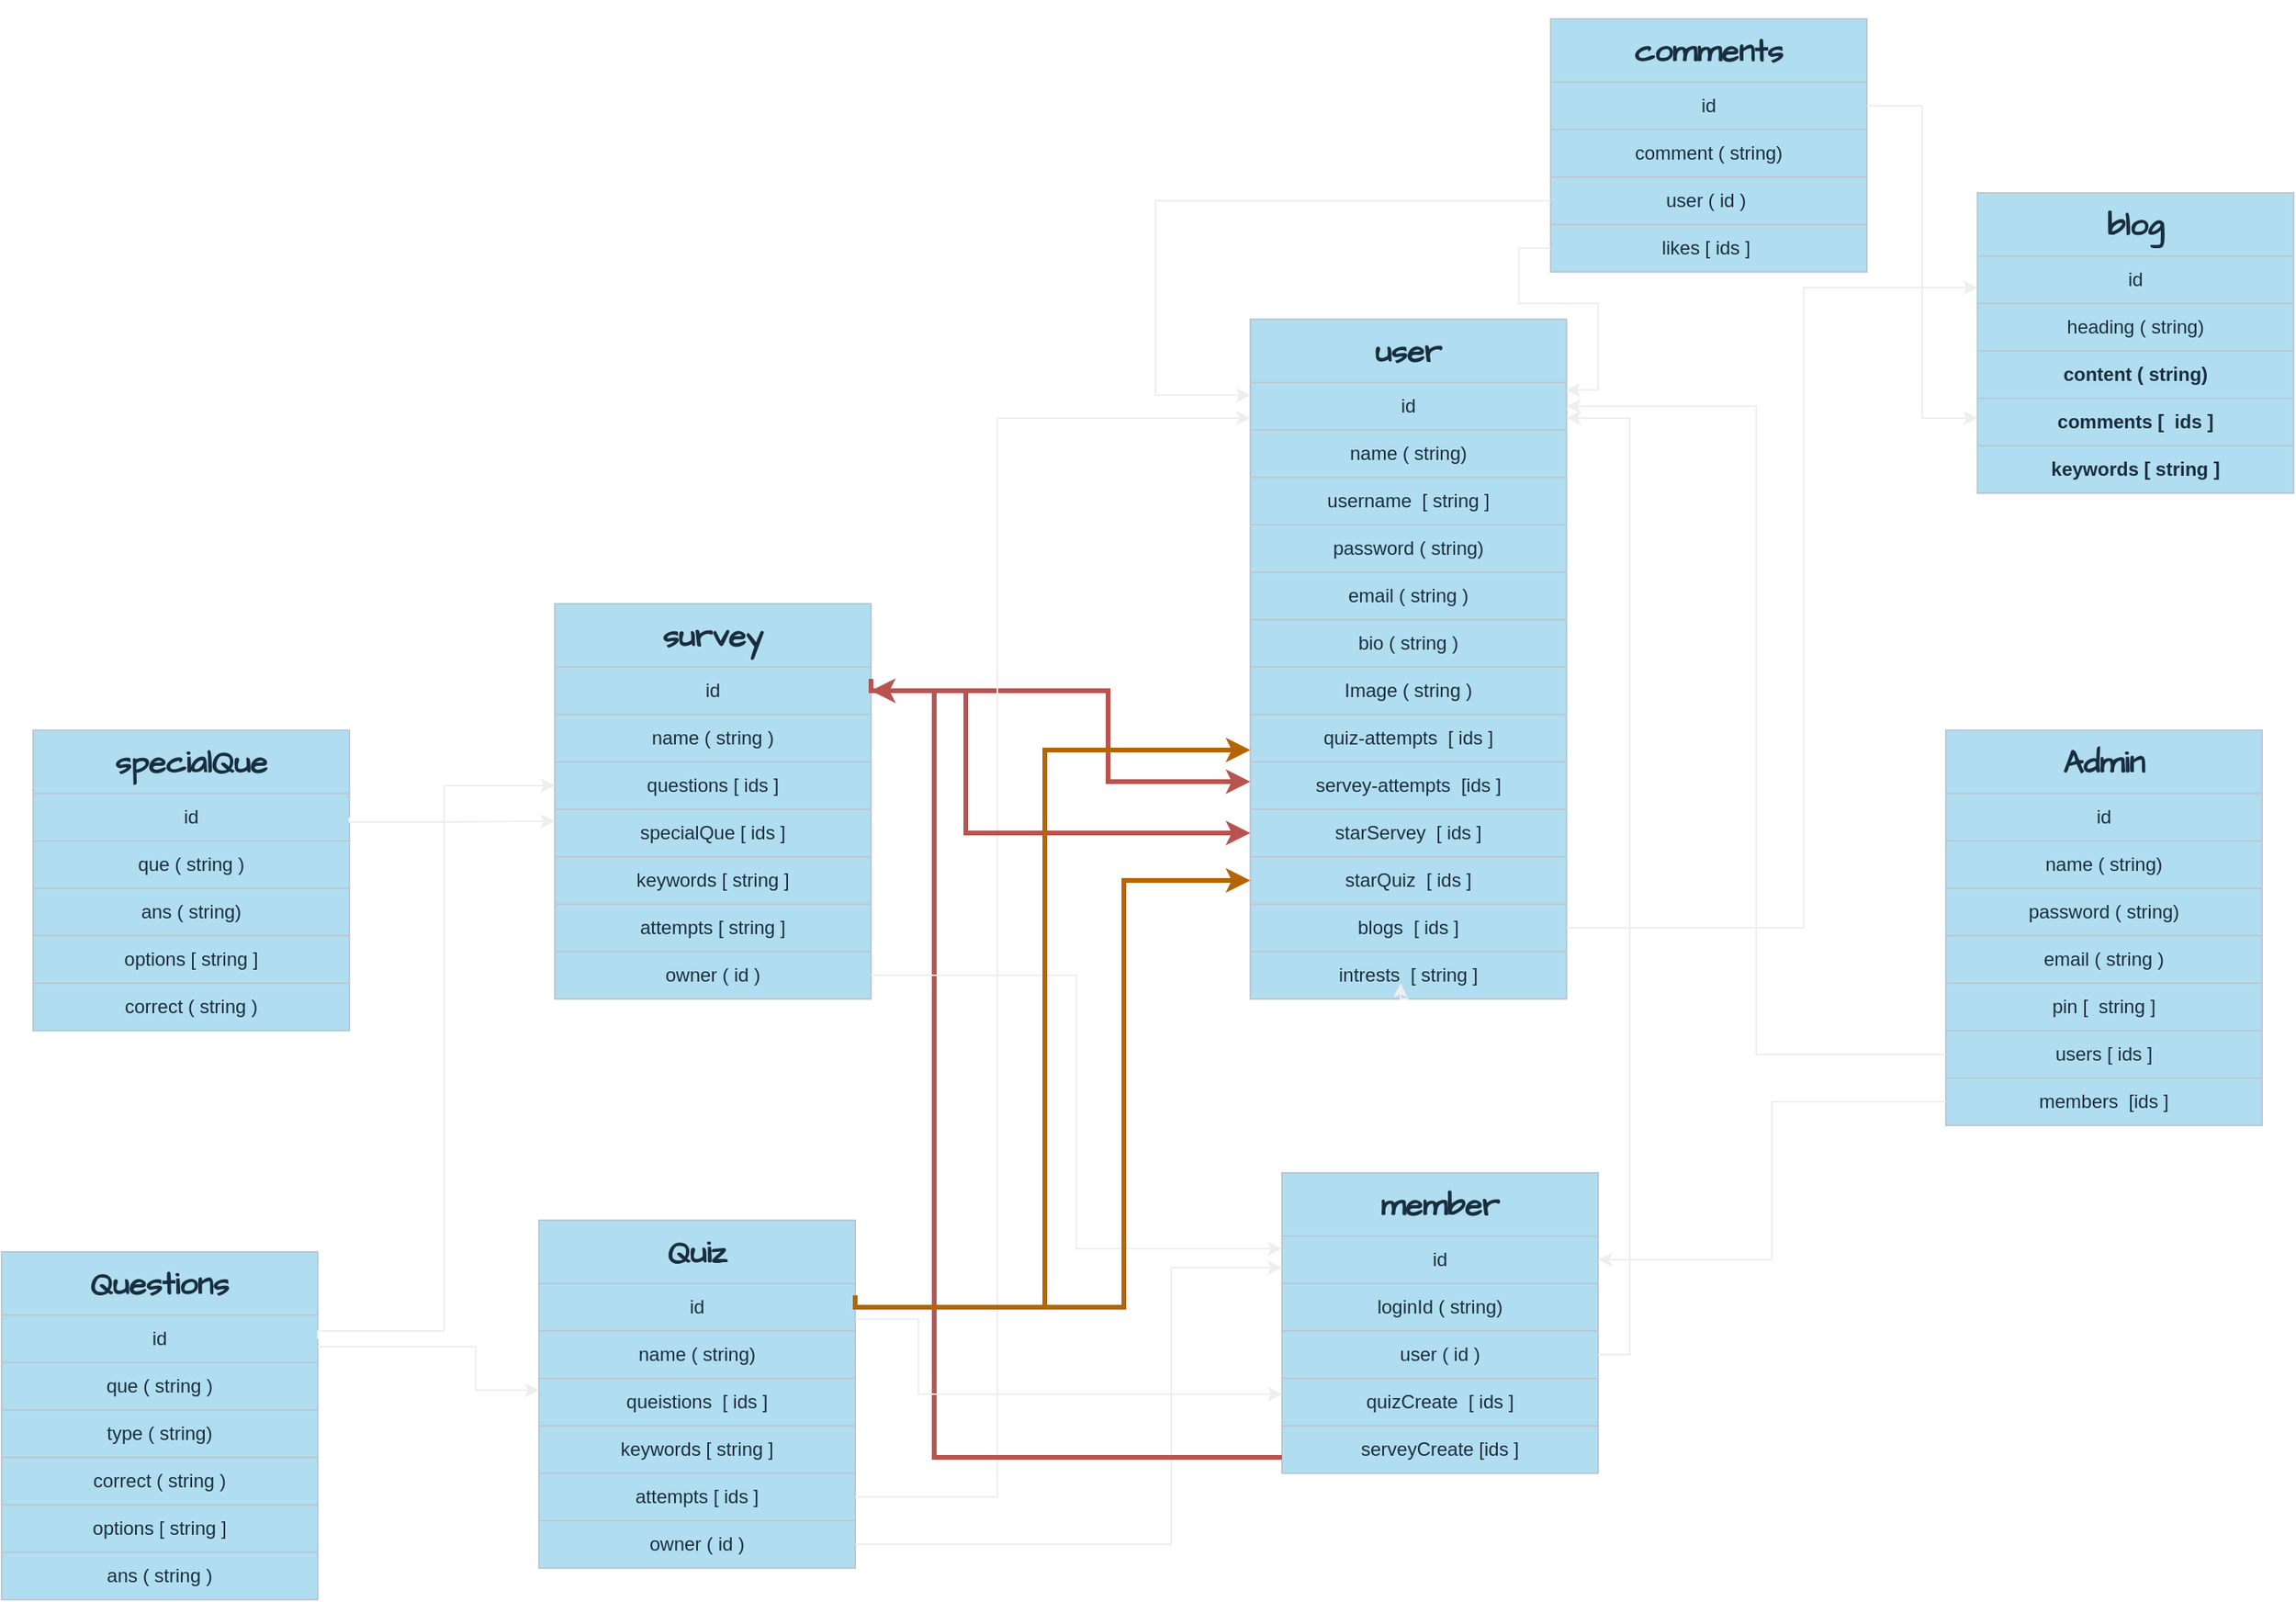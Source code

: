 <mxfile version="22.1.2" type="device">
  <diagram name="Page-1" id="FsPGoLa5j6CkaIurj-D7">
    <mxGraphModel dx="2071" dy="2391" grid="0" gridSize="10" guides="1" tooltips="1" connect="1" arrows="1" fold="1" page="1" pageScale="1" pageWidth="850" pageHeight="1100" background="none" math="0" shadow="0">
      <root>
        <object label="" id="0">
          <mxCell />
        </object>
        <mxCell id="1" parent="0" />
        <mxCell id="v9g8-YcQeXMahOsh9rem-4" value="&lt;p&gt;user&lt;/p&gt;" style="swimlane;whiteSpace=wrap;html=1;hachureGap=4;fontFamily=Architects Daughter;fontSource=https%3A%2F%2Ffonts.googleapis.com%2Fcss%3Ffamily%3DArchitects%2BDaughter;fontSize=20;startSize=40;labelBackgroundColor=none;fillColor=#B1DDF0;strokeColor=#BAC8D3;fontColor=#182E3E;rounded=0;" vertex="1" parent="1">
          <mxGeometry x="1330" y="-540" width="200" height="430" as="geometry" />
        </mxCell>
        <mxCell id="v9g8-YcQeXMahOsh9rem-5" value="name ( string)" style="whiteSpace=wrap;html=1;labelBackgroundColor=none;fillColor=#B1DDF0;strokeColor=#BAC8D3;fontColor=#182E3E;rounded=0;" vertex="1" parent="v9g8-YcQeXMahOsh9rem-4">
          <mxGeometry y="70" width="200" height="30" as="geometry" />
        </mxCell>
        <mxCell id="v9g8-YcQeXMahOsh9rem-6" value="id" style="whiteSpace=wrap;html=1;labelBackgroundColor=none;fillColor=#B1DDF0;strokeColor=#BAC8D3;fontColor=#182E3E;rounded=0;" vertex="1" parent="v9g8-YcQeXMahOsh9rem-4">
          <mxGeometry y="40" width="200" height="30" as="geometry" />
        </mxCell>
        <mxCell id="v9g8-YcQeXMahOsh9rem-8" value="password ( string)" style="whiteSpace=wrap;html=1;labelBackgroundColor=none;fillColor=#B1DDF0;strokeColor=#BAC8D3;fontColor=#182E3E;rounded=0;" vertex="1" parent="v9g8-YcQeXMahOsh9rem-4">
          <mxGeometry y="130" width="200" height="30" as="geometry" />
        </mxCell>
        <mxCell id="v9g8-YcQeXMahOsh9rem-12" value="servey-attempts&amp;nbsp; [ids ]" style="whiteSpace=wrap;html=1;labelBackgroundColor=none;fillColor=#B1DDF0;strokeColor=#BAC8D3;fontColor=#182E3E;rounded=0;" vertex="1" parent="v9g8-YcQeXMahOsh9rem-4">
          <mxGeometry y="280" width="200" height="30" as="geometry" />
        </mxCell>
        <mxCell id="v9g8-YcQeXMahOsh9rem-61" value="username&amp;nbsp; [ string ]" style="whiteSpace=wrap;html=1;labelBackgroundColor=none;fillColor=#B1DDF0;strokeColor=#BAC8D3;fontColor=#182E3E;rounded=0;" vertex="1" parent="v9g8-YcQeXMahOsh9rem-4">
          <mxGeometry y="100" width="200" height="30" as="geometry" />
        </mxCell>
        <mxCell id="v9g8-YcQeXMahOsh9rem-10" value="quiz-attempts&amp;nbsp; [ ids ]" style="whiteSpace=wrap;html=1;labelBackgroundColor=none;fillColor=#B1DDF0;strokeColor=#BAC8D3;fontColor=#182E3E;rounded=0;" vertex="1" parent="v9g8-YcQeXMahOsh9rem-4">
          <mxGeometry y="250" width="200" height="30" as="geometry" />
        </mxCell>
        <mxCell id="v9g8-YcQeXMahOsh9rem-9" value="email ( string )" style="whiteSpace=wrap;html=1;labelBackgroundColor=none;fillColor=#B1DDF0;strokeColor=#BAC8D3;fontColor=#182E3E;rounded=0;" vertex="1" parent="v9g8-YcQeXMahOsh9rem-4">
          <mxGeometry y="160" width="200" height="30" as="geometry" />
        </mxCell>
        <mxCell id="v9g8-YcQeXMahOsh9rem-63" value="intrests&amp;nbsp; [ string ]" style="whiteSpace=wrap;html=1;labelBackgroundColor=none;fillColor=#B1DDF0;strokeColor=#BAC8D3;fontColor=#182E3E;rounded=0;" vertex="1" parent="v9g8-YcQeXMahOsh9rem-4">
          <mxGeometry y="400" width="200" height="30" as="geometry" />
        </mxCell>
        <mxCell id="v9g8-YcQeXMahOsh9rem-64" value="starServey&amp;nbsp; [ ids ]" style="whiteSpace=wrap;html=1;labelBackgroundColor=none;fillColor=#B1DDF0;strokeColor=#BAC8D3;fontColor=#182E3E;rounded=0;" vertex="1" parent="v9g8-YcQeXMahOsh9rem-4">
          <mxGeometry y="310" width="200" height="30" as="geometry" />
        </mxCell>
        <mxCell id="v9g8-YcQeXMahOsh9rem-65" value="starQuiz&amp;nbsp; [ ids ]" style="whiteSpace=wrap;html=1;labelBackgroundColor=none;fillColor=#B1DDF0;strokeColor=#BAC8D3;fontColor=#182E3E;rounded=0;" vertex="1" parent="v9g8-YcQeXMahOsh9rem-4">
          <mxGeometry y="340" width="200" height="30" as="geometry" />
        </mxCell>
        <mxCell id="v9g8-YcQeXMahOsh9rem-74" value="bio ( string )" style="whiteSpace=wrap;html=1;labelBackgroundColor=none;fillColor=#B1DDF0;strokeColor=#BAC8D3;fontColor=#182E3E;rounded=0;" vertex="1" parent="v9g8-YcQeXMahOsh9rem-4">
          <mxGeometry y="190" width="200" height="30" as="geometry" />
        </mxCell>
        <mxCell id="v9g8-YcQeXMahOsh9rem-83" value="blogs&amp;nbsp; [ ids ]" style="whiteSpace=wrap;html=1;labelBackgroundColor=none;fillColor=#B1DDF0;strokeColor=#BAC8D3;fontColor=#182E3E;rounded=0;" vertex="1" parent="v9g8-YcQeXMahOsh9rem-4">
          <mxGeometry y="370" width="200" height="30" as="geometry" />
        </mxCell>
        <mxCell id="v9g8-YcQeXMahOsh9rem-84" value="Image ( string )" style="whiteSpace=wrap;html=1;labelBackgroundColor=none;fillColor=#B1DDF0;strokeColor=#BAC8D3;fontColor=#182E3E;rounded=0;" vertex="1" parent="v9g8-YcQeXMahOsh9rem-4">
          <mxGeometry y="220" width="200" height="30" as="geometry" />
        </mxCell>
        <mxCell id="v9g8-YcQeXMahOsh9rem-93" style="edgeStyle=orthogonalEdgeStyle;rounded=0;orthogonalLoop=1;jettySize=auto;html=1;exitX=0.5;exitY=1;exitDx=0;exitDy=0;entryX=0.475;entryY=0.667;entryDx=0;entryDy=0;entryPerimeter=0;labelBackgroundColor=none;strokeColor=#EEEEEE;fontColor=default;" edge="1" parent="v9g8-YcQeXMahOsh9rem-4" source="v9g8-YcQeXMahOsh9rem-63" target="v9g8-YcQeXMahOsh9rem-63">
          <mxGeometry relative="1" as="geometry" />
        </mxCell>
        <mxCell id="v9g8-YcQeXMahOsh9rem-13" value="&lt;p&gt;Quiz&lt;/p&gt;" style="swimlane;whiteSpace=wrap;html=1;hachureGap=4;fontFamily=Architects Daughter;fontSource=https%3A%2F%2Ffonts.googleapis.com%2Fcss%3Ffamily%3DArchitects%2BDaughter;fontSize=20;startSize=40;labelBackgroundColor=none;fillColor=#B1DDF0;strokeColor=#BAC8D3;fontColor=#182E3E;rounded=0;" vertex="1" parent="1">
          <mxGeometry x="880" y="30" width="200" height="220" as="geometry" />
        </mxCell>
        <mxCell id="v9g8-YcQeXMahOsh9rem-14" value="name ( string)" style="whiteSpace=wrap;html=1;labelBackgroundColor=none;fillColor=#B1DDF0;strokeColor=#BAC8D3;fontColor=#182E3E;rounded=0;" vertex="1" parent="v9g8-YcQeXMahOsh9rem-13">
          <mxGeometry y="70" width="200" height="30" as="geometry" />
        </mxCell>
        <mxCell id="v9g8-YcQeXMahOsh9rem-15" value="id" style="whiteSpace=wrap;html=1;labelBackgroundColor=none;fillColor=#B1DDF0;strokeColor=#BAC8D3;fontColor=#182E3E;rounded=0;" vertex="1" parent="v9g8-YcQeXMahOsh9rem-13">
          <mxGeometry y="40" width="200" height="30" as="geometry" />
        </mxCell>
        <mxCell id="v9g8-YcQeXMahOsh9rem-18" value="queistions&amp;nbsp; [ ids ]" style="whiteSpace=wrap;html=1;labelBackgroundColor=none;fillColor=#B1DDF0;strokeColor=#BAC8D3;fontColor=#182E3E;rounded=0;" vertex="1" parent="v9g8-YcQeXMahOsh9rem-13">
          <mxGeometry y="100" width="200" height="30" as="geometry" />
        </mxCell>
        <mxCell id="v9g8-YcQeXMahOsh9rem-69" value="keywords [ string ]" style="whiteSpace=wrap;html=1;labelBackgroundColor=none;fillColor=#B1DDF0;strokeColor=#BAC8D3;fontColor=#182E3E;rounded=0;" vertex="1" parent="v9g8-YcQeXMahOsh9rem-13">
          <mxGeometry y="130" width="200" height="30" as="geometry" />
        </mxCell>
        <mxCell id="v9g8-YcQeXMahOsh9rem-71" value="attempts [ ids ]" style="whiteSpace=wrap;html=1;labelBackgroundColor=none;fillColor=#B1DDF0;strokeColor=#BAC8D3;fontColor=#182E3E;rounded=0;" vertex="1" parent="v9g8-YcQeXMahOsh9rem-13">
          <mxGeometry y="160" width="200" height="30" as="geometry" />
        </mxCell>
        <mxCell id="v9g8-YcQeXMahOsh9rem-100" value="owner ( id )" style="whiteSpace=wrap;html=1;labelBackgroundColor=none;fillColor=#B1DDF0;strokeColor=#BAC8D3;fontColor=#182E3E;rounded=0;" vertex="1" parent="v9g8-YcQeXMahOsh9rem-13">
          <mxGeometry y="190" width="200" height="30" as="geometry" />
        </mxCell>
        <mxCell id="v9g8-YcQeXMahOsh9rem-20" value="&lt;p&gt;specialQue&lt;/p&gt;" style="swimlane;whiteSpace=wrap;html=1;hachureGap=4;fontFamily=Architects Daughter;fontSource=https%3A%2F%2Ffonts.googleapis.com%2Fcss%3Ffamily%3DArchitects%2BDaughter;fontSize=20;startSize=40;labelBackgroundColor=none;fillColor=#B1DDF0;strokeColor=#BAC8D3;fontColor=#182E3E;rounded=0;" vertex="1" parent="1">
          <mxGeometry x="560" y="-280" width="200" height="190" as="geometry" />
        </mxCell>
        <mxCell id="v9g8-YcQeXMahOsh9rem-21" value="que ( string )" style="whiteSpace=wrap;html=1;labelBackgroundColor=none;fillColor=#B1DDF0;strokeColor=#BAC8D3;fontColor=#182E3E;rounded=0;" vertex="1" parent="v9g8-YcQeXMahOsh9rem-20">
          <mxGeometry y="70" width="200" height="30" as="geometry" />
        </mxCell>
        <mxCell id="v9g8-YcQeXMahOsh9rem-22" value="id" style="whiteSpace=wrap;html=1;labelBackgroundColor=none;fillColor=#B1DDF0;strokeColor=#BAC8D3;fontColor=#182E3E;rounded=0;" vertex="1" parent="v9g8-YcQeXMahOsh9rem-20">
          <mxGeometry y="40" width="200" height="30" as="geometry" />
        </mxCell>
        <mxCell id="v9g8-YcQeXMahOsh9rem-23" value="ans ( string)" style="whiteSpace=wrap;html=1;labelBackgroundColor=none;fillColor=#B1DDF0;strokeColor=#BAC8D3;fontColor=#182E3E;rounded=0;" vertex="1" parent="v9g8-YcQeXMahOsh9rem-20">
          <mxGeometry y="100" width="200" height="30" as="geometry" />
        </mxCell>
        <mxCell id="v9g8-YcQeXMahOsh9rem-29" value="options [ string ]" style="whiteSpace=wrap;html=1;labelBackgroundColor=none;fillColor=#B1DDF0;strokeColor=#BAC8D3;fontColor=#182E3E;rounded=0;" vertex="1" parent="v9g8-YcQeXMahOsh9rem-20">
          <mxGeometry y="130" width="200" height="30" as="geometry" />
        </mxCell>
        <mxCell id="v9g8-YcQeXMahOsh9rem-103" value="correct ( string )" style="whiteSpace=wrap;html=1;labelBackgroundColor=none;fillColor=#B1DDF0;strokeColor=#BAC8D3;fontColor=#182E3E;rounded=0;" vertex="1" parent="v9g8-YcQeXMahOsh9rem-20">
          <mxGeometry y="160" width="200" height="30" as="geometry" />
        </mxCell>
        <mxCell id="v9g8-YcQeXMahOsh9rem-112" style="edgeStyle=orthogonalEdgeStyle;rounded=0;orthogonalLoop=1;jettySize=auto;html=1;exitX=1;exitY=0.5;exitDx=0;exitDy=0;entryX=0;entryY=0.5;entryDx=0;entryDy=0;labelBackgroundColor=none;strokeColor=#b85450;fontColor=default;strokeWidth=3;fillColor=#f8cecc;" edge="1" parent="1" source="v9g8-YcQeXMahOsh9rem-32">
          <mxGeometry relative="1" as="geometry">
            <mxPoint x="1090" y="-300" as="sourcePoint" />
            <mxPoint x="1330" y="-247.5" as="targetPoint" />
            <Array as="points">
              <mxPoint x="1240" y="-305" />
              <mxPoint x="1240" y="-247" />
            </Array>
          </mxGeometry>
        </mxCell>
        <mxCell id="v9g8-YcQeXMahOsh9rem-30" value="&lt;p&gt;survey&lt;/p&gt;" style="swimlane;whiteSpace=wrap;html=1;hachureGap=4;fontFamily=Architects Daughter;fontSource=https%3A%2F%2Ffonts.googleapis.com%2Fcss%3Ffamily%3DArchitects%2BDaughter;fontSize=20;startSize=40;labelBackgroundColor=none;fillColor=#B1DDF0;strokeColor=#BAC8D3;fontColor=#182E3E;rounded=0;" vertex="1" parent="1">
          <mxGeometry x="890" y="-360" width="200" height="250" as="geometry" />
        </mxCell>
        <mxCell id="v9g8-YcQeXMahOsh9rem-31" value="name ( string )" style="whiteSpace=wrap;html=1;labelBackgroundColor=none;fillColor=#B1DDF0;strokeColor=#BAC8D3;fontColor=#182E3E;rounded=0;" vertex="1" parent="v9g8-YcQeXMahOsh9rem-30">
          <mxGeometry y="70" width="200" height="30" as="geometry" />
        </mxCell>
        <mxCell id="v9g8-YcQeXMahOsh9rem-32" value="id" style="whiteSpace=wrap;html=1;labelBackgroundColor=none;fillColor=#B1DDF0;strokeColor=#BAC8D3;fontColor=#182E3E;rounded=0;" vertex="1" parent="v9g8-YcQeXMahOsh9rem-30">
          <mxGeometry y="40" width="200" height="30" as="geometry" />
        </mxCell>
        <mxCell id="v9g8-YcQeXMahOsh9rem-33" value="questions [ ids ]" style="whiteSpace=wrap;html=1;labelBackgroundColor=none;fillColor=#B1DDF0;strokeColor=#BAC8D3;fontColor=#182E3E;rounded=0;" vertex="1" parent="v9g8-YcQeXMahOsh9rem-30">
          <mxGeometry y="100" width="200" height="30" as="geometry" />
        </mxCell>
        <mxCell id="v9g8-YcQeXMahOsh9rem-34" value="specialQue&amp;nbsp;[ ids ]" style="whiteSpace=wrap;html=1;labelBackgroundColor=none;fillColor=#B1DDF0;strokeColor=#BAC8D3;fontColor=#182E3E;rounded=0;" vertex="1" parent="v9g8-YcQeXMahOsh9rem-30">
          <mxGeometry y="130" width="200" height="30" as="geometry" />
        </mxCell>
        <mxCell id="v9g8-YcQeXMahOsh9rem-70" value="keywords [ string ]" style="whiteSpace=wrap;html=1;labelBackgroundColor=none;fillColor=#B1DDF0;strokeColor=#BAC8D3;fontColor=#182E3E;rounded=0;" vertex="1" parent="v9g8-YcQeXMahOsh9rem-30">
          <mxGeometry y="160" width="200" height="30" as="geometry" />
        </mxCell>
        <mxCell id="v9g8-YcQeXMahOsh9rem-72" value="attempts [ string ]" style="whiteSpace=wrap;html=1;labelBackgroundColor=none;fillColor=#B1DDF0;strokeColor=#BAC8D3;fontColor=#182E3E;rounded=0;" vertex="1" parent="v9g8-YcQeXMahOsh9rem-30">
          <mxGeometry y="190" width="200" height="30" as="geometry" />
        </mxCell>
        <mxCell id="v9g8-YcQeXMahOsh9rem-101" value="owner ( id )" style="whiteSpace=wrap;html=1;labelBackgroundColor=none;fillColor=#B1DDF0;strokeColor=#BAC8D3;fontColor=#182E3E;rounded=0;" vertex="1" parent="v9g8-YcQeXMahOsh9rem-30">
          <mxGeometry y="220" width="200" height="30" as="geometry" />
        </mxCell>
        <mxCell id="v9g8-YcQeXMahOsh9rem-35" value="&lt;p&gt;Questions&lt;/p&gt;" style="swimlane;whiteSpace=wrap;html=1;hachureGap=4;fontFamily=Architects Daughter;fontSource=https%3A%2F%2Ffonts.googleapis.com%2Fcss%3Ffamily%3DArchitects%2BDaughter;fontSize=20;startSize=40;labelBackgroundColor=none;fillColor=#B1DDF0;strokeColor=#BAC8D3;fontColor=#182E3E;rounded=0;" vertex="1" parent="1">
          <mxGeometry x="540" y="50" width="200" height="220" as="geometry" />
        </mxCell>
        <mxCell id="v9g8-YcQeXMahOsh9rem-36" value="que ( string )" style="whiteSpace=wrap;html=1;labelBackgroundColor=none;fillColor=#B1DDF0;strokeColor=#BAC8D3;fontColor=#182E3E;rounded=0;" vertex="1" parent="v9g8-YcQeXMahOsh9rem-35">
          <mxGeometry y="70" width="200" height="30" as="geometry" />
        </mxCell>
        <mxCell id="v9g8-YcQeXMahOsh9rem-37" value="id" style="whiteSpace=wrap;html=1;labelBackgroundColor=none;fillColor=#B1DDF0;strokeColor=#BAC8D3;fontColor=#182E3E;rounded=0;" vertex="1" parent="v9g8-YcQeXMahOsh9rem-35">
          <mxGeometry y="40" width="200" height="30" as="geometry" />
        </mxCell>
        <mxCell id="v9g8-YcQeXMahOsh9rem-38" value="type ( string)" style="whiteSpace=wrap;html=1;labelBackgroundColor=none;fillColor=#B1DDF0;strokeColor=#BAC8D3;fontColor=#182E3E;rounded=0;" vertex="1" parent="v9g8-YcQeXMahOsh9rem-35">
          <mxGeometry y="100" width="200" height="30" as="geometry" />
        </mxCell>
        <mxCell id="v9g8-YcQeXMahOsh9rem-39" value="correct ( string )" style="whiteSpace=wrap;html=1;labelBackgroundColor=none;fillColor=#B1DDF0;strokeColor=#BAC8D3;fontColor=#182E3E;rounded=0;" vertex="1" parent="v9g8-YcQeXMahOsh9rem-35">
          <mxGeometry y="130" width="200" height="30" as="geometry" />
        </mxCell>
        <mxCell id="v9g8-YcQeXMahOsh9rem-40" value="options [ string ]" style="whiteSpace=wrap;html=1;labelBackgroundColor=none;fillColor=#B1DDF0;strokeColor=#BAC8D3;fontColor=#182E3E;rounded=0;" vertex="1" parent="v9g8-YcQeXMahOsh9rem-35">
          <mxGeometry y="160" width="200" height="30" as="geometry" />
        </mxCell>
        <mxCell id="v9g8-YcQeXMahOsh9rem-42" style="edgeStyle=orthogonalEdgeStyle;rounded=0;orthogonalLoop=1;jettySize=auto;html=1;exitX=0.5;exitY=1;exitDx=0;exitDy=0;labelBackgroundColor=none;strokeColor=#EEEEEE;fontColor=default;" edge="1" parent="v9g8-YcQeXMahOsh9rem-35" source="v9g8-YcQeXMahOsh9rem-40" target="v9g8-YcQeXMahOsh9rem-40">
          <mxGeometry relative="1" as="geometry" />
        </mxCell>
        <mxCell id="v9g8-YcQeXMahOsh9rem-102" value="ans ( string )" style="whiteSpace=wrap;html=1;labelBackgroundColor=none;fillColor=#B1DDF0;strokeColor=#BAC8D3;fontColor=#182E3E;rounded=0;" vertex="1" parent="v9g8-YcQeXMahOsh9rem-35">
          <mxGeometry y="190" width="200" height="30" as="geometry" />
        </mxCell>
        <mxCell id="v9g8-YcQeXMahOsh9rem-45" value="&lt;p&gt;Admin&lt;/p&gt;" style="swimlane;whiteSpace=wrap;html=1;hachureGap=4;fontFamily=Architects Daughter;fontSource=https%3A%2F%2Ffonts.googleapis.com%2Fcss%3Ffamily%3DArchitects%2BDaughter;fontSize=20;startSize=40;labelBackgroundColor=none;fillColor=#B1DDF0;strokeColor=#BAC8D3;fontColor=#182E3E;rounded=0;" vertex="1" parent="1">
          <mxGeometry x="1770" y="-280" width="200" height="250" as="geometry" />
        </mxCell>
        <mxCell id="v9g8-YcQeXMahOsh9rem-46" value="name ( string)" style="whiteSpace=wrap;html=1;labelBackgroundColor=none;fillColor=#B1DDF0;strokeColor=#BAC8D3;fontColor=#182E3E;rounded=0;" vertex="1" parent="v9g8-YcQeXMahOsh9rem-45">
          <mxGeometry y="70" width="200" height="30" as="geometry" />
        </mxCell>
        <mxCell id="v9g8-YcQeXMahOsh9rem-47" value="id" style="whiteSpace=wrap;html=1;labelBackgroundColor=none;fillColor=#B1DDF0;strokeColor=#BAC8D3;fontColor=#182E3E;rounded=0;" vertex="1" parent="v9g8-YcQeXMahOsh9rem-45">
          <mxGeometry y="40" width="200" height="30" as="geometry" />
        </mxCell>
        <mxCell id="v9g8-YcQeXMahOsh9rem-48" value="password ( string)" style="whiteSpace=wrap;html=1;labelBackgroundColor=none;fillColor=#B1DDF0;strokeColor=#BAC8D3;fontColor=#182E3E;rounded=0;" vertex="1" parent="v9g8-YcQeXMahOsh9rem-45">
          <mxGeometry y="100" width="200" height="30" as="geometry" />
        </mxCell>
        <mxCell id="v9g8-YcQeXMahOsh9rem-49" value="email ( string )" style="whiteSpace=wrap;html=1;labelBackgroundColor=none;fillColor=#B1DDF0;strokeColor=#BAC8D3;fontColor=#182E3E;rounded=0;" vertex="1" parent="v9g8-YcQeXMahOsh9rem-45">
          <mxGeometry y="130" width="200" height="30" as="geometry" />
        </mxCell>
        <mxCell id="v9g8-YcQeXMahOsh9rem-50" value="users [ ids ]" style="whiteSpace=wrap;html=1;labelBackgroundColor=none;fillColor=#B1DDF0;strokeColor=#BAC8D3;fontColor=#182E3E;rounded=0;" vertex="1" parent="v9g8-YcQeXMahOsh9rem-45">
          <mxGeometry y="190" width="200" height="30" as="geometry" />
        </mxCell>
        <mxCell id="v9g8-YcQeXMahOsh9rem-51" value="members&amp;nbsp; [ids ]" style="whiteSpace=wrap;html=1;labelBackgroundColor=none;fillColor=#B1DDF0;strokeColor=#BAC8D3;fontColor=#182E3E;rounded=0;" vertex="1" parent="v9g8-YcQeXMahOsh9rem-45">
          <mxGeometry y="220" width="200" height="30" as="geometry" />
        </mxCell>
        <mxCell id="v9g8-YcQeXMahOsh9rem-67" value="pin [&amp;nbsp; string ]" style="whiteSpace=wrap;html=1;labelBackgroundColor=none;fillColor=#B1DDF0;strokeColor=#BAC8D3;fontColor=#182E3E;rounded=0;" vertex="1" parent="v9g8-YcQeXMahOsh9rem-45">
          <mxGeometry y="160" width="200" height="30" as="geometry" />
        </mxCell>
        <mxCell id="v9g8-YcQeXMahOsh9rem-54" value="&lt;p&gt;member&lt;/p&gt;" style="swimlane;whiteSpace=wrap;html=1;hachureGap=4;fontFamily=Architects Daughter;fontSource=https%3A%2F%2Ffonts.googleapis.com%2Fcss%3Ffamily%3DArchitects%2BDaughter;fontSize=20;startSize=40;labelBackgroundColor=none;fillColor=#B1DDF0;strokeColor=#BAC8D3;fontColor=#182E3E;rounded=0;" vertex="1" parent="1">
          <mxGeometry x="1350" width="200" height="190" as="geometry" />
        </mxCell>
        <mxCell id="v9g8-YcQeXMahOsh9rem-56" value="id" style="whiteSpace=wrap;html=1;labelBackgroundColor=none;fillColor=#B1DDF0;strokeColor=#BAC8D3;fontColor=#182E3E;rounded=0;" vertex="1" parent="v9g8-YcQeXMahOsh9rem-54">
          <mxGeometry y="40" width="200" height="30" as="geometry" />
        </mxCell>
        <mxCell id="v9g8-YcQeXMahOsh9rem-59" value="quizCreate&amp;nbsp; [ ids ]" style="whiteSpace=wrap;html=1;labelBackgroundColor=none;fillColor=#B1DDF0;strokeColor=#BAC8D3;fontColor=#182E3E;rounded=0;" vertex="1" parent="v9g8-YcQeXMahOsh9rem-54">
          <mxGeometry y="130" width="200" height="30" as="geometry" />
        </mxCell>
        <mxCell id="v9g8-YcQeXMahOsh9rem-60" value="serveyCreate [ids ]" style="whiteSpace=wrap;html=1;labelBackgroundColor=none;fillColor=#B1DDF0;strokeColor=#BAC8D3;fontColor=#182E3E;rounded=0;" vertex="1" parent="v9g8-YcQeXMahOsh9rem-54">
          <mxGeometry y="160" width="200" height="30" as="geometry" />
        </mxCell>
        <mxCell id="v9g8-YcQeXMahOsh9rem-66" value="loginId ( string)" style="whiteSpace=wrap;html=1;labelBackgroundColor=none;fillColor=#B1DDF0;strokeColor=#BAC8D3;fontColor=#182E3E;rounded=0;" vertex="1" parent="v9g8-YcQeXMahOsh9rem-54">
          <mxGeometry y="70" width="200" height="30" as="geometry" />
        </mxCell>
        <mxCell id="v9g8-YcQeXMahOsh9rem-85" value="user ( id )" style="whiteSpace=wrap;html=1;labelBackgroundColor=none;fillColor=#B1DDF0;strokeColor=#BAC8D3;fontColor=#182E3E;rounded=0;" vertex="1" parent="v9g8-YcQeXMahOsh9rem-54">
          <mxGeometry y="100" width="200" height="30" as="geometry" />
        </mxCell>
        <mxCell id="v9g8-YcQeXMahOsh9rem-75" value="&lt;p&gt;blog&lt;/p&gt;" style="swimlane;whiteSpace=wrap;html=1;hachureGap=4;fontFamily=Architects Daughter;fontSource=https%3A%2F%2Ffonts.googleapis.com%2Fcss%3Ffamily%3DArchitects%2BDaughter;fontSize=20;startSize=40;labelBackgroundColor=none;fillColor=#B1DDF0;strokeColor=#BAC8D3;fontColor=#182E3E;rounded=0;" vertex="1" parent="1">
          <mxGeometry x="1790" y="-620" width="200" height="190" as="geometry" />
        </mxCell>
        <mxCell id="v9g8-YcQeXMahOsh9rem-76" value="heading ( string)" style="whiteSpace=wrap;html=1;labelBackgroundColor=none;fillColor=#B1DDF0;strokeColor=#BAC8D3;fontColor=#182E3E;rounded=0;" vertex="1" parent="v9g8-YcQeXMahOsh9rem-75">
          <mxGeometry y="70" width="200" height="30" as="geometry" />
        </mxCell>
        <mxCell id="v9g8-YcQeXMahOsh9rem-77" value="id" style="whiteSpace=wrap;html=1;labelBackgroundColor=none;fillColor=#B1DDF0;strokeColor=#BAC8D3;fontColor=#182E3E;rounded=0;" vertex="1" parent="v9g8-YcQeXMahOsh9rem-75">
          <mxGeometry y="40" width="200" height="30" as="geometry" />
        </mxCell>
        <mxCell id="v9g8-YcQeXMahOsh9rem-82" value="content ( string)" style="whiteSpace=wrap;html=1;fontStyle=1;labelBackgroundColor=none;fillColor=#B1DDF0;strokeColor=#BAC8D3;fontColor=#182E3E;rounded=0;" vertex="1" parent="v9g8-YcQeXMahOsh9rem-75">
          <mxGeometry y="100" width="200" height="30" as="geometry" />
        </mxCell>
        <mxCell id="v9g8-YcQeXMahOsh9rem-91" value="comments [&amp;nbsp; ids ]" style="whiteSpace=wrap;html=1;fontStyle=1;labelBackgroundColor=none;fillColor=#B1DDF0;strokeColor=#BAC8D3;fontColor=#182E3E;rounded=0;" vertex="1" parent="v9g8-YcQeXMahOsh9rem-75">
          <mxGeometry y="130" width="200" height="30" as="geometry" />
        </mxCell>
        <mxCell id="v9g8-YcQeXMahOsh9rem-92" value="keywords [ string ]" style="whiteSpace=wrap;html=1;fontStyle=1;labelBackgroundColor=none;fillColor=#B1DDF0;strokeColor=#BAC8D3;fontColor=#182E3E;rounded=0;" vertex="1" parent="v9g8-YcQeXMahOsh9rem-75">
          <mxGeometry y="160" width="200" height="30" as="geometry" />
        </mxCell>
        <mxCell id="v9g8-YcQeXMahOsh9rem-86" value="&lt;p&gt;comments&lt;/p&gt;" style="swimlane;whiteSpace=wrap;html=1;hachureGap=4;fontFamily=Architects Daughter;fontSource=https%3A%2F%2Ffonts.googleapis.com%2Fcss%3Ffamily%3DArchitects%2BDaughter;fontSize=20;startSize=40;labelBackgroundColor=none;fillColor=#B1DDF0;strokeColor=#BAC8D3;fontColor=#182E3E;rounded=0;" vertex="1" parent="1">
          <mxGeometry x="1520" y="-730" width="200" height="160" as="geometry" />
        </mxCell>
        <mxCell id="v9g8-YcQeXMahOsh9rem-87" value="comment ( string)" style="whiteSpace=wrap;html=1;labelBackgroundColor=none;fillColor=#B1DDF0;strokeColor=#BAC8D3;fontColor=#182E3E;rounded=0;" vertex="1" parent="v9g8-YcQeXMahOsh9rem-86">
          <mxGeometry y="70" width="200" height="30" as="geometry" />
        </mxCell>
        <mxCell id="v9g8-YcQeXMahOsh9rem-88" value="id" style="whiteSpace=wrap;html=1;labelBackgroundColor=none;fillColor=#B1DDF0;strokeColor=#BAC8D3;fontColor=#182E3E;rounded=0;" vertex="1" parent="v9g8-YcQeXMahOsh9rem-86">
          <mxGeometry y="40" width="200" height="30" as="geometry" />
        </mxCell>
        <mxCell id="v9g8-YcQeXMahOsh9rem-89" value="user ( id )&amp;nbsp;" style="whiteSpace=wrap;html=1;labelBackgroundColor=none;fillColor=#B1DDF0;strokeColor=#BAC8D3;fontColor=#182E3E;rounded=0;" vertex="1" parent="v9g8-YcQeXMahOsh9rem-86">
          <mxGeometry y="100" width="200" height="30" as="geometry" />
        </mxCell>
        <mxCell id="v9g8-YcQeXMahOsh9rem-90" value="likes [ ids ]&amp;nbsp;" style="whiteSpace=wrap;html=1;labelBackgroundColor=none;fillColor=#B1DDF0;strokeColor=#BAC8D3;fontColor=#182E3E;rounded=0;" vertex="1" parent="v9g8-YcQeXMahOsh9rem-86">
          <mxGeometry y="130" width="200" height="30" as="geometry" />
        </mxCell>
        <mxCell id="v9g8-YcQeXMahOsh9rem-96" style="edgeStyle=orthogonalEdgeStyle;rounded=0;orthogonalLoop=1;jettySize=auto;html=1;exitX=0;exitY=0.5;exitDx=0;exitDy=0;entryX=1;entryY=0.5;entryDx=0;entryDy=0;labelBackgroundColor=none;strokeColor=#EEEEEE;fontColor=default;" edge="1" parent="1" source="v9g8-YcQeXMahOsh9rem-51" target="v9g8-YcQeXMahOsh9rem-56">
          <mxGeometry relative="1" as="geometry">
            <mxPoint x="1680" y="-130" as="targetPoint" />
          </mxGeometry>
        </mxCell>
        <mxCell id="v9g8-YcQeXMahOsh9rem-97" style="edgeStyle=orthogonalEdgeStyle;rounded=0;orthogonalLoop=1;jettySize=auto;html=1;exitX=0;exitY=0.5;exitDx=0;exitDy=0;entryX=1;entryY=0.5;entryDx=0;entryDy=0;labelBackgroundColor=none;strokeColor=#EEEEEE;fontColor=default;" edge="1" parent="1" source="v9g8-YcQeXMahOsh9rem-50" target="v9g8-YcQeXMahOsh9rem-6">
          <mxGeometry relative="1" as="geometry" />
        </mxCell>
        <mxCell id="v9g8-YcQeXMahOsh9rem-104" style="edgeStyle=orthogonalEdgeStyle;rounded=0;orthogonalLoop=1;jettySize=auto;html=1;exitX=1;exitY=0.5;exitDx=0;exitDy=0;entryX=0;entryY=0.75;entryDx=0;entryDy=0;labelBackgroundColor=none;fontColor=default;fillColor=none;strokeColor=#EEEEEE;" edge="1" parent="1" source="v9g8-YcQeXMahOsh9rem-71" target="v9g8-YcQeXMahOsh9rem-6">
          <mxGeometry relative="1" as="geometry">
            <Array as="points">
              <mxPoint x="1170" y="205" />
              <mxPoint x="1170" y="-478" />
            </Array>
          </mxGeometry>
        </mxCell>
        <mxCell id="v9g8-YcQeXMahOsh9rem-106" style="edgeStyle=orthogonalEdgeStyle;rounded=0;orthogonalLoop=1;jettySize=auto;html=1;exitX=1;exitY=0.5;exitDx=0;exitDy=0;labelBackgroundColor=none;strokeColor=#EEEEEE;fontColor=default;" edge="1" parent="1" source="v9g8-YcQeXMahOsh9rem-100">
          <mxGeometry relative="1" as="geometry">
            <mxPoint x="1350" y="60" as="targetPoint" />
            <Array as="points">
              <mxPoint x="1280" y="235" />
              <mxPoint x="1280" y="60" />
            </Array>
          </mxGeometry>
        </mxCell>
        <mxCell id="v9g8-YcQeXMahOsh9rem-108" style="edgeStyle=orthogonalEdgeStyle;rounded=0;orthogonalLoop=1;jettySize=auto;html=1;exitX=1;exitY=0.5;exitDx=0;exitDy=0;entryX=1;entryY=0.75;entryDx=0;entryDy=0;labelBackgroundColor=none;strokeColor=#EEEEEE;fontColor=default;" edge="1" parent="1" source="v9g8-YcQeXMahOsh9rem-85" target="v9g8-YcQeXMahOsh9rem-6">
          <mxGeometry relative="1" as="geometry" />
        </mxCell>
        <mxCell id="v9g8-YcQeXMahOsh9rem-109" style="edgeStyle=orthogonalEdgeStyle;rounded=0;orthogonalLoop=1;jettySize=auto;html=1;exitX=0;exitY=0.5;exitDx=0;exitDy=0;labelBackgroundColor=none;strokeColor=#b85450;fontColor=default;strokeWidth=3;fillColor=#f8cecc;" edge="1" parent="1" target="v9g8-YcQeXMahOsh9rem-32">
          <mxGeometry relative="1" as="geometry">
            <mxPoint x="1350" y="180" as="sourcePoint" />
            <mxPoint x="1090" y="-300" as="targetPoint" />
            <Array as="points">
              <mxPoint x="1130" y="180" />
              <mxPoint x="1130" y="-305" />
            </Array>
          </mxGeometry>
        </mxCell>
        <mxCell id="v9g8-YcQeXMahOsh9rem-110" style="edgeStyle=orthogonalEdgeStyle;rounded=0;orthogonalLoop=1;jettySize=auto;html=1;exitX=1;exitY=0.5;exitDx=0;exitDy=0;entryX=0;entryY=0.25;entryDx=0;entryDy=0;strokeColor=#EEEEEE;labelBackgroundColor=none;fontColor=default;" edge="1" parent="1" source="v9g8-YcQeXMahOsh9rem-101" target="v9g8-YcQeXMahOsh9rem-56">
          <mxGeometry relative="1" as="geometry">
            <Array as="points">
              <mxPoint x="1220" y="-125" />
              <mxPoint x="1220" y="48" />
              <mxPoint x="1350" y="48" />
            </Array>
          </mxGeometry>
        </mxCell>
        <mxCell id="v9g8-YcQeXMahOsh9rem-111" style="edgeStyle=orthogonalEdgeStyle;rounded=0;orthogonalLoop=1;jettySize=auto;html=1;exitX=1;exitY=0.25;exitDx=0;exitDy=0;entryX=0;entryY=0.5;entryDx=0;entryDy=0;labelBackgroundColor=none;strokeColor=#b85450;fontColor=default;strokeWidth=3;fillColor=#f8cecc;" edge="1" parent="1" source="v9g8-YcQeXMahOsh9rem-32" target="v9g8-YcQeXMahOsh9rem-64">
          <mxGeometry relative="1" as="geometry">
            <Array as="points">
              <mxPoint x="1090" y="-305" />
              <mxPoint x="1150" y="-305" />
              <mxPoint x="1150" y="-215" />
            </Array>
          </mxGeometry>
        </mxCell>
        <mxCell id="v9g8-YcQeXMahOsh9rem-113" style="edgeStyle=orthogonalEdgeStyle;rounded=0;orthogonalLoop=1;jettySize=auto;html=1;exitX=1;exitY=0.5;exitDx=0;exitDy=0;entryX=0;entryY=0.5;entryDx=0;entryDy=0;labelBackgroundColor=none;strokeColor=#b46504;fontColor=default;strokeWidth=3;fillColor=#fad7ac;" edge="1" parent="1" source="v9g8-YcQeXMahOsh9rem-15" target="v9g8-YcQeXMahOsh9rem-65">
          <mxGeometry relative="1" as="geometry">
            <Array as="points">
              <mxPoint x="1250" y="85" />
              <mxPoint x="1250" y="-185" />
            </Array>
          </mxGeometry>
        </mxCell>
        <mxCell id="v9g8-YcQeXMahOsh9rem-114" style="edgeStyle=orthogonalEdgeStyle;rounded=0;orthogonalLoop=1;jettySize=auto;html=1;exitX=1;exitY=0.25;exitDx=0;exitDy=0;entryX=0;entryY=0.75;entryDx=0;entryDy=0;labelBackgroundColor=none;strokeColor=#b46504;fontColor=default;strokeWidth=3;fillColor=#fad7ac;" edge="1" parent="1" source="v9g8-YcQeXMahOsh9rem-15" target="v9g8-YcQeXMahOsh9rem-10">
          <mxGeometry relative="1" as="geometry">
            <Array as="points">
              <mxPoint x="1080" y="85" />
              <mxPoint x="1200" y="85" />
              <mxPoint x="1200" y="-267" />
            </Array>
          </mxGeometry>
        </mxCell>
        <mxCell id="v9g8-YcQeXMahOsh9rem-115" style="edgeStyle=orthogonalEdgeStyle;rounded=0;orthogonalLoop=1;jettySize=auto;html=1;exitX=1;exitY=0.5;exitDx=0;exitDy=0;entryX=0;entryY=0.75;entryDx=0;entryDy=0;strokeColor=#EEEEEE;fontColor=default;labelBackgroundColor=none;" edge="1" parent="1" source="v9g8-YcQeXMahOsh9rem-88" target="v9g8-YcQeXMahOsh9rem-75">
          <mxGeometry relative="1" as="geometry" />
        </mxCell>
        <mxCell id="v9g8-YcQeXMahOsh9rem-116" style="edgeStyle=orthogonalEdgeStyle;rounded=0;orthogonalLoop=1;jettySize=auto;html=1;exitX=0;exitY=0.5;exitDx=0;exitDy=0;entryX=0;entryY=0.25;entryDx=0;entryDy=0;strokeColor=#EEEEEE;fontColor=default;labelBackgroundColor=none;" edge="1" parent="1" source="v9g8-YcQeXMahOsh9rem-89" target="v9g8-YcQeXMahOsh9rem-6">
          <mxGeometry relative="1" as="geometry">
            <Array as="points">
              <mxPoint x="1270" y="-615" />
              <mxPoint x="1270" y="-492" />
              <mxPoint x="1330" y="-492" />
            </Array>
          </mxGeometry>
        </mxCell>
        <mxCell id="v9g8-YcQeXMahOsh9rem-118" style="edgeStyle=orthogonalEdgeStyle;rounded=0;orthogonalLoop=1;jettySize=auto;html=1;exitX=1;exitY=0.5;exitDx=0;exitDy=0;strokeColor=#EEEEEE;fontColor=default;labelBackgroundColor=none;" edge="1" parent="1" source="v9g8-YcQeXMahOsh9rem-83">
          <mxGeometry relative="1" as="geometry">
            <mxPoint x="1790" y="-560" as="targetPoint" />
            <Array as="points">
              <mxPoint x="1680" y="-155" />
              <mxPoint x="1680" y="-560" />
            </Array>
          </mxGeometry>
        </mxCell>
        <mxCell id="v9g8-YcQeXMahOsh9rem-119" style="edgeStyle=orthogonalEdgeStyle;rounded=0;orthogonalLoop=1;jettySize=auto;html=1;exitX=0;exitY=0.5;exitDx=0;exitDy=0;entryX=0.999;entryY=0.104;entryDx=0;entryDy=0;entryPerimeter=0;strokeColor=#EEEEEE;fontColor=default;labelBackgroundColor=none;" edge="1" parent="1" source="v9g8-YcQeXMahOsh9rem-90" target="v9g8-YcQeXMahOsh9rem-4">
          <mxGeometry relative="1" as="geometry" />
        </mxCell>
        <mxCell id="v9g8-YcQeXMahOsh9rem-120" style="edgeStyle=orthogonalEdgeStyle;rounded=0;orthogonalLoop=1;jettySize=auto;html=1;exitX=1;exitY=0.5;exitDx=0;exitDy=0;entryX=0;entryY=0.25;entryDx=0;entryDy=0;strokeColor=#EEEEEE;fontColor=default;labelBackgroundColor=none;" edge="1" parent="1" source="v9g8-YcQeXMahOsh9rem-22" target="v9g8-YcQeXMahOsh9rem-34">
          <mxGeometry relative="1" as="geometry">
            <Array as="points">
              <mxPoint x="760" y="-222" />
              <mxPoint x="825" y="-222" />
            </Array>
          </mxGeometry>
        </mxCell>
        <mxCell id="v9g8-YcQeXMahOsh9rem-121" style="edgeStyle=orthogonalEdgeStyle;rounded=0;orthogonalLoop=1;jettySize=auto;html=1;exitX=1;exitY=0.5;exitDx=0;exitDy=0;entryX=0;entryY=0.5;entryDx=0;entryDy=0;strokeColor=#EEEEEE;fontColor=default;labelBackgroundColor=none;" edge="1" parent="1" source="v9g8-YcQeXMahOsh9rem-37" target="v9g8-YcQeXMahOsh9rem-33">
          <mxGeometry relative="1" as="geometry">
            <Array as="points">
              <mxPoint x="740" y="100" />
              <mxPoint x="820" y="100" />
              <mxPoint x="820" y="-245" />
            </Array>
          </mxGeometry>
        </mxCell>
        <mxCell id="v9g8-YcQeXMahOsh9rem-123" style="edgeStyle=orthogonalEdgeStyle;rounded=0;orthogonalLoop=1;jettySize=auto;html=1;entryX=0;entryY=0.25;entryDx=0;entryDy=0;strokeColor=#EEEEEE;fontColor=default;labelBackgroundColor=none;" edge="1" parent="1" target="v9g8-YcQeXMahOsh9rem-18">
          <mxGeometry relative="1" as="geometry">
            <mxPoint x="740" y="110" as="sourcePoint" />
            <Array as="points">
              <mxPoint x="840" y="110" />
              <mxPoint x="840" y="138" />
            </Array>
          </mxGeometry>
        </mxCell>
        <mxCell id="v9g8-YcQeXMahOsh9rem-107" style="edgeStyle=orthogonalEdgeStyle;rounded=0;orthogonalLoop=1;jettySize=auto;html=1;exitX=1;exitY=0.75;exitDx=0;exitDy=0;labelBackgroundColor=none;strokeColor=#EEEEEE;fontColor=default;" edge="1" parent="1" source="v9g8-YcQeXMahOsh9rem-15">
          <mxGeometry relative="1" as="geometry">
            <mxPoint x="1350" y="140" as="targetPoint" />
            <Array as="points">
              <mxPoint x="1120" y="92" />
              <mxPoint x="1120" y="140" />
            </Array>
          </mxGeometry>
        </mxCell>
      </root>
    </mxGraphModel>
  </diagram>
</mxfile>
